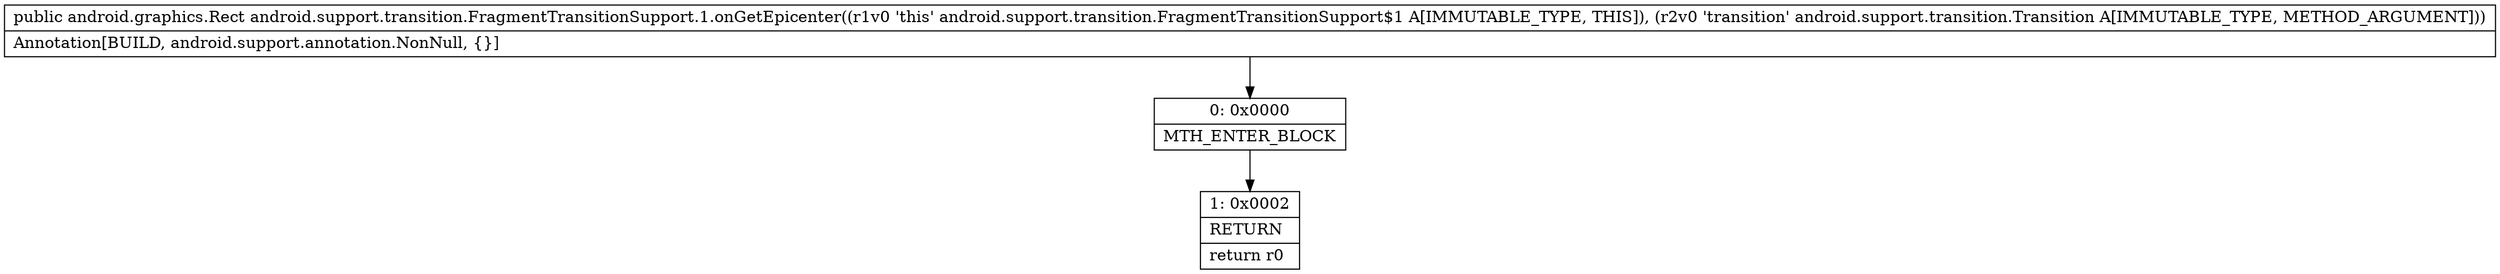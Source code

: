 digraph "CFG forandroid.support.transition.FragmentTransitionSupport.1.onGetEpicenter(Landroid\/support\/transition\/Transition;)Landroid\/graphics\/Rect;" {
Node_0 [shape=record,label="{0\:\ 0x0000|MTH_ENTER_BLOCK\l}"];
Node_1 [shape=record,label="{1\:\ 0x0002|RETURN\l|return r0\l}"];
MethodNode[shape=record,label="{public android.graphics.Rect android.support.transition.FragmentTransitionSupport.1.onGetEpicenter((r1v0 'this' android.support.transition.FragmentTransitionSupport$1 A[IMMUTABLE_TYPE, THIS]), (r2v0 'transition' android.support.transition.Transition A[IMMUTABLE_TYPE, METHOD_ARGUMENT]))  | Annotation[BUILD, android.support.annotation.NonNull, \{\}]\l}"];
MethodNode -> Node_0;
Node_0 -> Node_1;
}

